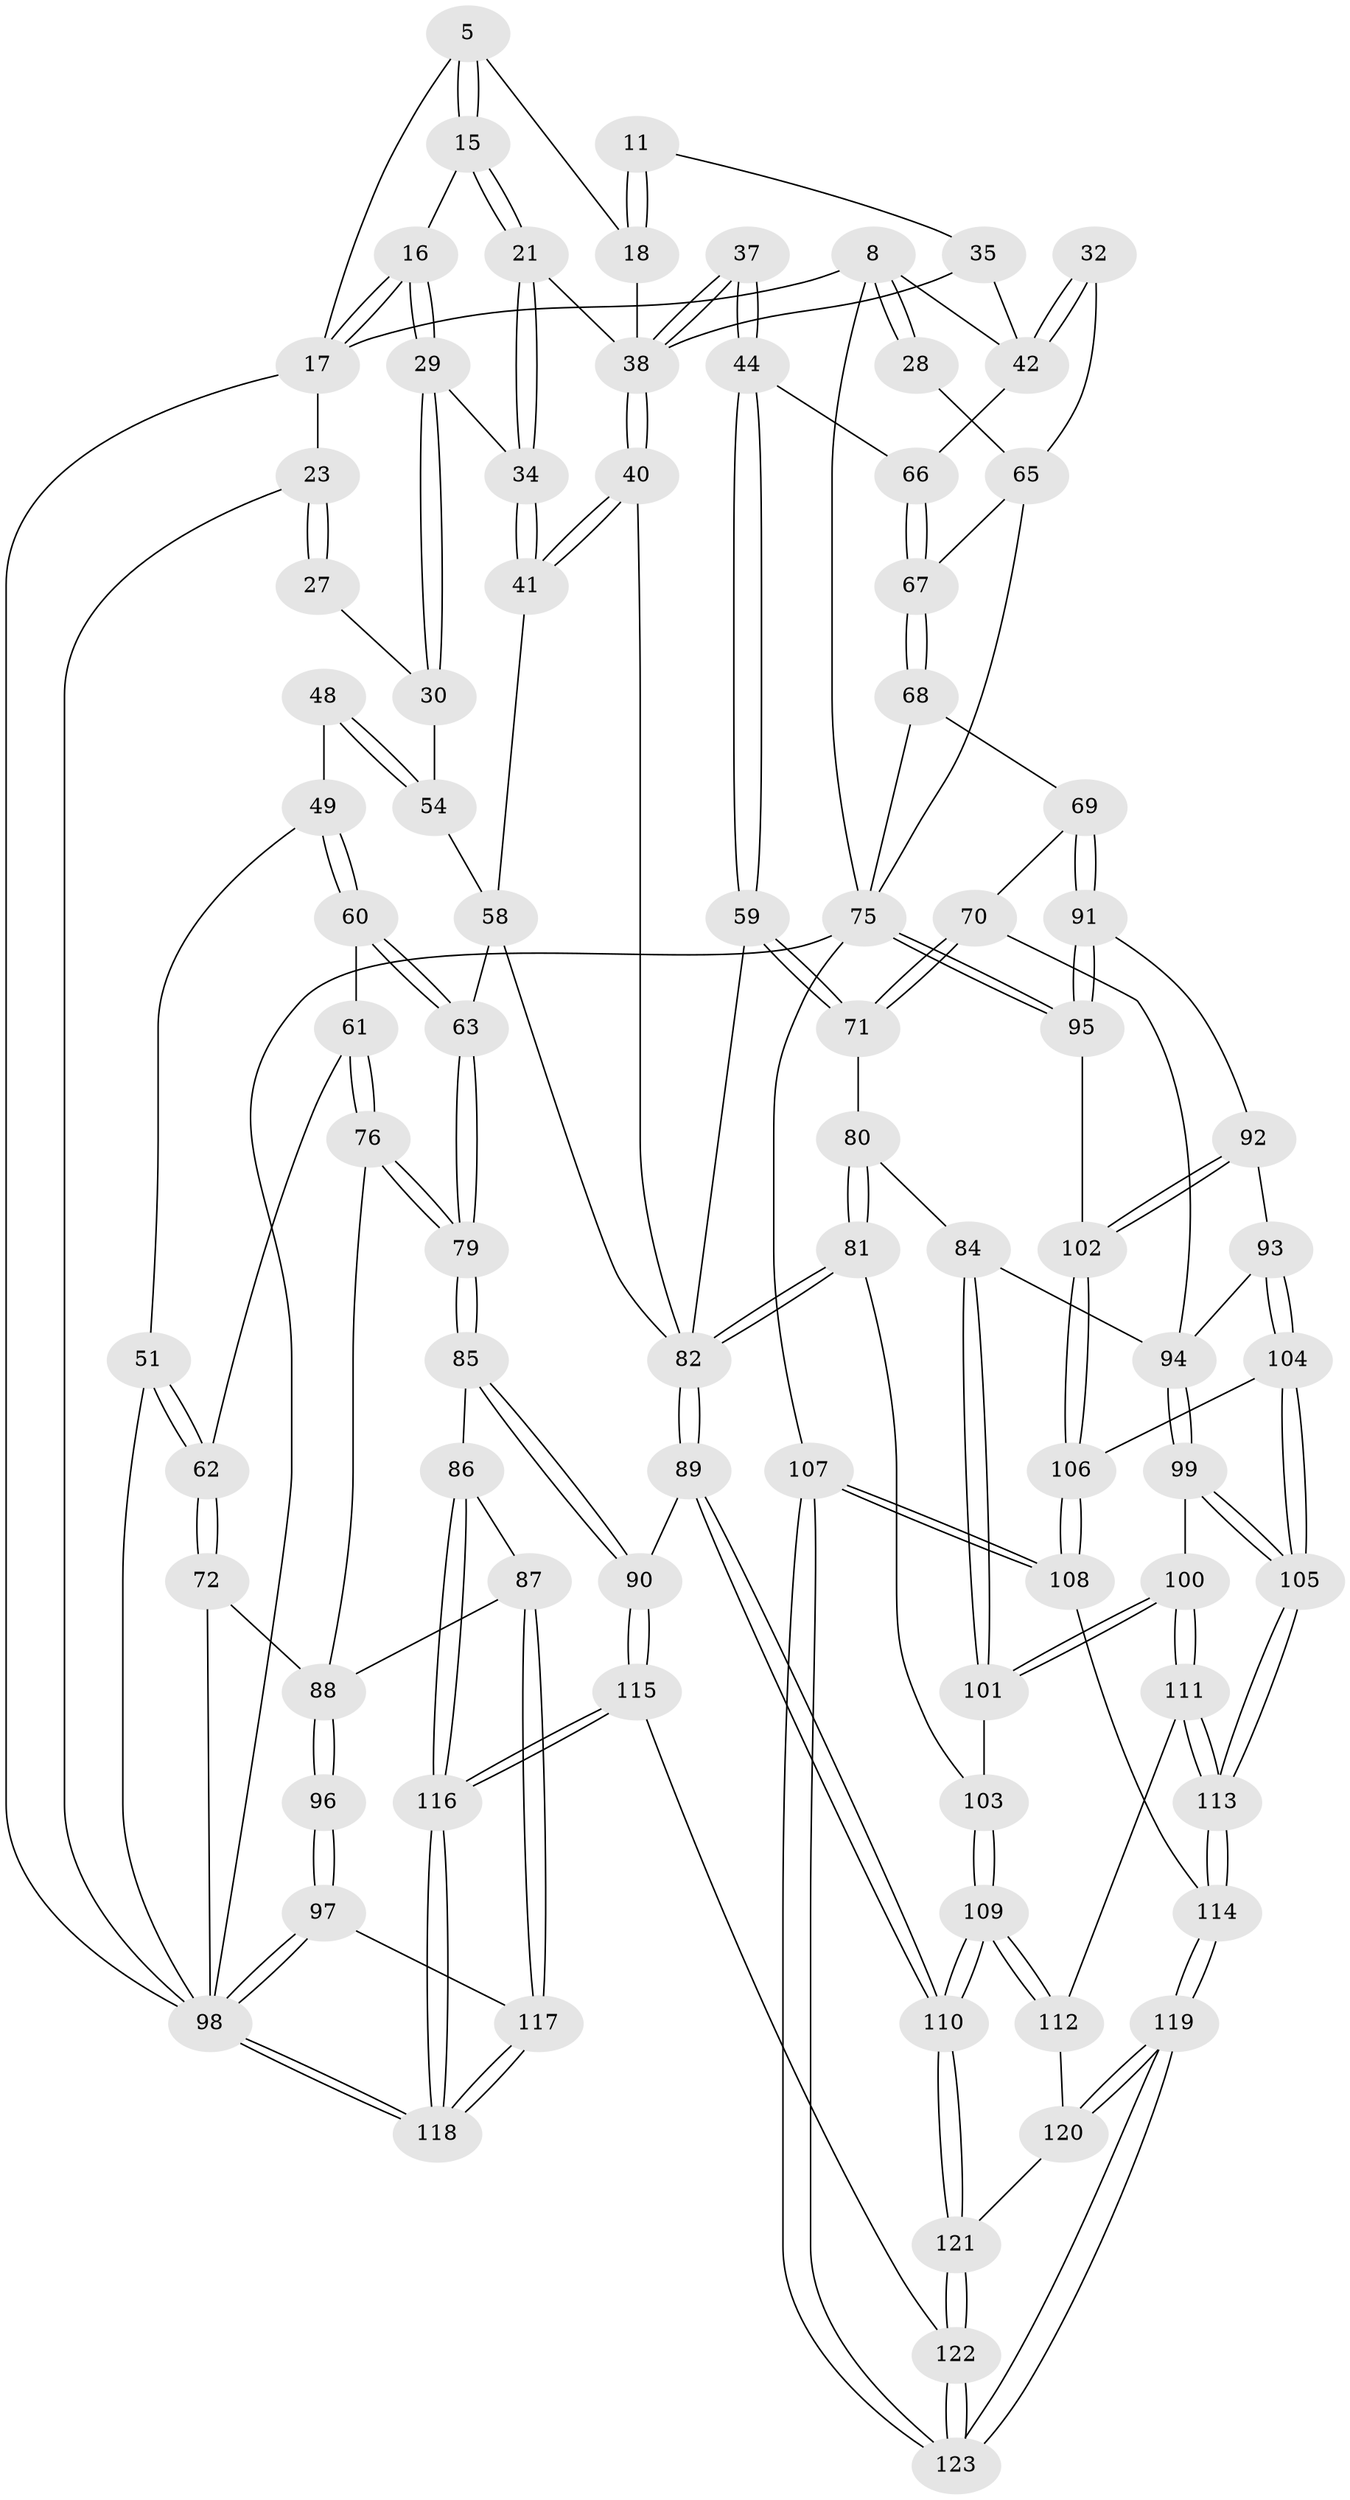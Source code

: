 // original degree distribution, {3: 0.032520325203252036, 6: 0.24390243902439024, 4: 0.23577235772357724, 5: 0.4878048780487805}
// Generated by graph-tools (version 1.1) at 2025/06/03/04/25 22:06:39]
// undirected, 86 vertices, 206 edges
graph export_dot {
graph [start="1"]
  node [color=gray90,style=filled];
  5 [pos="+0.5083486639347358+0"];
  8 [pos="+0.9088733488808783+0.08675666547012512",super="+1+2"];
  11 [pos="+0.8057022001769939+0.11930307647686379"];
  15 [pos="+0.48264915738890324+0"];
  16 [pos="+0.3271553431288697+0.09557725061346854"];
  17 [pos="+0.3174221677959443+0.0861827476447706",super="+12+4"];
  18 [pos="+0.6609170091139712+0.08663448387125679",super="+7"];
  21 [pos="+0.4779759896202852+0.14096290228255753"];
  23 [pos="+0.10487147791387155+0.21567270838621871",super="+14+22"];
  27 [pos="+0.17467266724713737+0.2247260885096784"];
  28 [pos="+1+0.1810072823347558"];
  29 [pos="+0.3342392410370911+0.10908341651350582"];
  30 [pos="+0.21738192292307354+0.24209467923675898"];
  32 [pos="+1+0.3003981939497268"];
  34 [pos="+0.4474797267850163+0.188128554396013"];
  35 [pos="+0.8235225375538158+0.15992934502236744",super="+10"];
  37 [pos="+0.7075813764048494+0.3404567486446685"];
  38 [pos="+0.6650572285565782+0.3202442135623724",super="+36"];
  40 [pos="+0.597184741483853+0.3169227077490388"];
  41 [pos="+0.4410447431279885+0.2516126690180544"];
  42 [pos="+0.8322279470425252+0.38519224421712406",super="+39+33"];
  44 [pos="+0.7465344289162361+0.39989288267624057"];
  48 [pos="+0.2791563123127973+0.37438366456235816"];
  49 [pos="+0.27605002312948457+0.3782831618129982"];
  51 [pos="+0.1232667917535237+0.47430623852669523",super="+50"];
  54 [pos="+0.370936103286155+0.47579676361005385",super="+46+47"];
  58 [pos="+0.41369055997589804+0.5586466950609938",super="+53+52+45"];
  59 [pos="+0.7233850078316457+0.4893501888298053"];
  60 [pos="+0.25511695235836046+0.4769593733646803"];
  61 [pos="+0.15527599352975827+0.5384901490753699"];
  62 [pos="+0.11770371685849518+0.5012416484761569"];
  63 [pos="+0.3849595473943316+0.5708115153436908"];
  65 [pos="+1+0.4709788923640619",super="+31+64"];
  66 [pos="+0.8285448480136737+0.3955354906528766",super="+43"];
  67 [pos="+0.9188103596424038+0.5314229583798433"];
  68 [pos="+0.9096710137839825+0.595847436267418"];
  69 [pos="+0.8754457593278686+0.6142822685943261"];
  70 [pos="+0.7919393727362024+0.5837004744177813"];
  71 [pos="+0.7330907711309155+0.5196673468349181"];
  72 [pos="+0+0.5028456664501488"];
  75 [pos="+1+0.7270244819141564",super="+74+73"];
  76 [pos="+0.16099221770088018+0.5598499578185179"];
  79 [pos="+0.3021352555052379+0.6475401502203267"];
  80 [pos="+0.6937821333925182+0.5872517442057863"];
  81 [pos="+0.5592849547489+0.7195101762889962"];
  82 [pos="+0.5381277925065067+0.7195261499453439",super="+57+56+55"];
  84 [pos="+0.6954723918709379+0.7357978821803085"];
  85 [pos="+0.2878714625030442+0.7454560240116502"];
  86 [pos="+0.2724856788238518+0.756240636858048"];
  87 [pos="+0.18446585829221165+0.781240751998157"];
  88 [pos="+0.13117522318291563+0.6929918122083245",super="+78"];
  89 [pos="+0.5076305993068043+0.7635975661729646"];
  90 [pos="+0.4161256560640823+0.8033317701293395"];
  91 [pos="+0.8845491183122934+0.6464705884409402"];
  92 [pos="+0.8647672719404358+0.7275080517178046"];
  93 [pos="+0.8461249776855091+0.7520089196578928"];
  94 [pos="+0.8037591519212338+0.734829229421386",super="+83"];
  95 [pos="+1+0.7388620633039867"];
  96 [pos="+0+0.7090722458584143"];
  97 [pos="+0+0.8855305224990163"];
  98 [pos="+0+1",super="+26+25+24"];
  99 [pos="+0.7542955672720074+0.7785215991119737"];
  100 [pos="+0.6828565599609819+0.7759706471907922"];
  101 [pos="+0.674621105775757+0.7633653792668238"];
  102 [pos="+0.9766395032985861+0.7547732800845083"];
  103 [pos="+0.6344600065632642+0.7508147700748679"];
  104 [pos="+0.852774006956466+0.7967204214586657"];
  105 [pos="+0.8290693506965916+0.8413855400843356"];
  106 [pos="+0.9312840769105005+0.7985730974483457"];
  107 [pos="+1+1"];
  108 [pos="+0.9372995738497861+0.8315041119941993"];
  109 [pos="+0.5963076826437594+0.8998252152549523"];
  110 [pos="+0.5755739431088505+0.9158937820386791"];
  111 [pos="+0.6881172418905115+0.8129884866631024"];
  112 [pos="+0.6822182482004558+0.8472710006747004"];
  113 [pos="+0.8260897072882685+0.8610314236610199"];
  114 [pos="+0.8310414020064937+0.9038762487374637"];
  115 [pos="+0.3920583149523795+1"];
  116 [pos="+0.33292794452013785+1"];
  117 [pos="+0.13687471849367414+0.8325069049033513"];
  118 [pos="+0.3130604850398948+1"];
  119 [pos="+0.8286249262633354+0.9936979393710601"];
  120 [pos="+0.7192556673063876+0.9025766890876511"];
  121 [pos="+0.5685016100490022+0.9630266445035184"];
  122 [pos="+0.5136252155850112+1"];
  123 [pos="+0.9081042291442297+1"];
  5 -- 15;
  5 -- 15;
  5 -- 18;
  5 -- 17;
  8 -- 28 [weight=2];
  8 -- 28;
  8 -- 17;
  8 -- 42;
  8 -- 75;
  11 -- 18 [weight=2];
  11 -- 18;
  11 -- 35;
  15 -- 16;
  15 -- 21;
  15 -- 21;
  16 -- 17;
  16 -- 17;
  16 -- 29;
  16 -- 29;
  17 -- 23 [weight=3];
  17 -- 98;
  18 -- 38;
  21 -- 34;
  21 -- 34;
  21 -- 38;
  23 -- 27 [weight=2];
  23 -- 27;
  23 -- 98;
  27 -- 30;
  28 -- 65;
  29 -- 30;
  29 -- 30;
  29 -- 34;
  30 -- 54;
  32 -- 42 [weight=2];
  32 -- 42;
  32 -- 65;
  34 -- 41;
  34 -- 41;
  35 -- 38;
  35 -- 42 [weight=2];
  37 -- 38 [weight=2];
  37 -- 38;
  37 -- 44;
  37 -- 44;
  38 -- 40;
  38 -- 40;
  40 -- 41;
  40 -- 41;
  40 -- 82;
  41 -- 58;
  42 -- 66;
  44 -- 59;
  44 -- 59;
  44 -- 66;
  48 -- 49;
  48 -- 54 [weight=2];
  48 -- 54;
  49 -- 60;
  49 -- 60;
  49 -- 51;
  51 -- 62;
  51 -- 62;
  51 -- 98 [weight=2];
  54 -- 58 [weight=2];
  58 -- 63;
  58 -- 82 [weight=2];
  59 -- 71;
  59 -- 71;
  59 -- 82;
  60 -- 61;
  60 -- 63;
  60 -- 63;
  61 -- 62;
  61 -- 76;
  61 -- 76;
  62 -- 72;
  62 -- 72;
  63 -- 79;
  63 -- 79;
  65 -- 75;
  65 -- 67;
  66 -- 67;
  66 -- 67;
  67 -- 68;
  67 -- 68;
  68 -- 69;
  68 -- 75;
  69 -- 70;
  69 -- 91;
  69 -- 91;
  70 -- 71;
  70 -- 71;
  70 -- 94;
  71 -- 80;
  72 -- 98;
  72 -- 88;
  75 -- 95;
  75 -- 95;
  75 -- 98;
  75 -- 107;
  76 -- 79;
  76 -- 79;
  76 -- 88;
  79 -- 85;
  79 -- 85;
  80 -- 81;
  80 -- 81;
  80 -- 84;
  81 -- 82;
  81 -- 82;
  81 -- 103;
  82 -- 89;
  82 -- 89;
  84 -- 101;
  84 -- 101;
  84 -- 94;
  85 -- 86;
  85 -- 90;
  85 -- 90;
  86 -- 87;
  86 -- 116;
  86 -- 116;
  87 -- 88;
  87 -- 117;
  87 -- 117;
  88 -- 96 [weight=2];
  88 -- 96;
  89 -- 90;
  89 -- 110;
  89 -- 110;
  90 -- 115;
  90 -- 115;
  91 -- 92;
  91 -- 95;
  91 -- 95;
  92 -- 93;
  92 -- 102;
  92 -- 102;
  93 -- 94;
  93 -- 104;
  93 -- 104;
  94 -- 99;
  94 -- 99;
  95 -- 102;
  96 -- 97;
  96 -- 97;
  97 -- 98;
  97 -- 98;
  97 -- 117;
  98 -- 118;
  98 -- 118;
  99 -- 100;
  99 -- 105;
  99 -- 105;
  100 -- 101;
  100 -- 101;
  100 -- 111;
  100 -- 111;
  101 -- 103;
  102 -- 106;
  102 -- 106;
  103 -- 109;
  103 -- 109;
  104 -- 105;
  104 -- 105;
  104 -- 106;
  105 -- 113;
  105 -- 113;
  106 -- 108;
  106 -- 108;
  107 -- 108;
  107 -- 108;
  107 -- 123;
  107 -- 123;
  108 -- 114;
  109 -- 110;
  109 -- 110;
  109 -- 112;
  109 -- 112;
  110 -- 121;
  110 -- 121;
  111 -- 112;
  111 -- 113;
  111 -- 113;
  112 -- 120;
  113 -- 114;
  113 -- 114;
  114 -- 119;
  114 -- 119;
  115 -- 116;
  115 -- 116;
  115 -- 122;
  116 -- 118;
  116 -- 118;
  117 -- 118;
  117 -- 118;
  119 -- 120;
  119 -- 120;
  119 -- 123;
  119 -- 123;
  120 -- 121;
  121 -- 122;
  121 -- 122;
  122 -- 123;
  122 -- 123;
}
